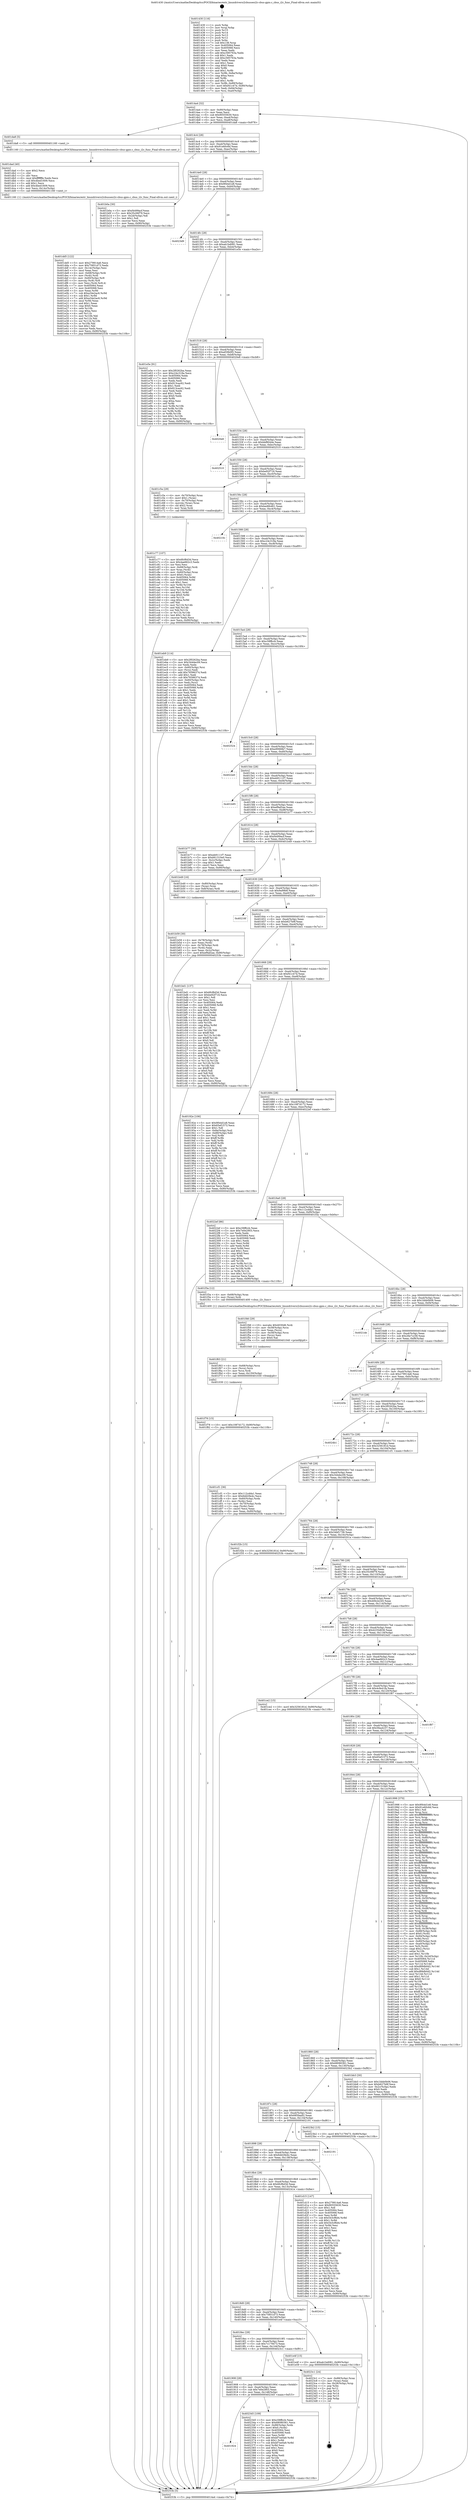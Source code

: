 digraph "0x401430" {
  label = "0x401430 (/mnt/c/Users/mathe/Desktop/tcc/POCII/binaries/extr_linuxdriversi2cbussesi2c-cbus-gpio.c_cbus_i2c_func_Final-ollvm.out::main(0))"
  labelloc = "t"
  node[shape=record]

  Entry [label="",width=0.3,height=0.3,shape=circle,fillcolor=black,style=filled]
  "0x4014a4" [label="{
     0x4014a4 [32]\l
     | [instrs]\l
     &nbsp;&nbsp;0x4014a4 \<+6\>: mov -0x90(%rbp),%eax\l
     &nbsp;&nbsp;0x4014aa \<+2\>: mov %eax,%ecx\l
     &nbsp;&nbsp;0x4014ac \<+6\>: sub $0x90555630,%ecx\l
     &nbsp;&nbsp;0x4014b2 \<+6\>: mov %eax,-0xa4(%rbp)\l
     &nbsp;&nbsp;0x4014b8 \<+6\>: mov %ecx,-0xa8(%rbp)\l
     &nbsp;&nbsp;0x4014be \<+6\>: je 0000000000401da8 \<main+0x978\>\l
  }"]
  "0x401da8" [label="{
     0x401da8 [5]\l
     | [instrs]\l
     &nbsp;&nbsp;0x401da8 \<+5\>: call 0000000000401160 \<next_i\>\l
     | [calls]\l
     &nbsp;&nbsp;0x401160 \{1\} (/mnt/c/Users/mathe/Desktop/tcc/POCII/binaries/extr_linuxdriversi2cbussesi2c-cbus-gpio.c_cbus_i2c_func_Final-ollvm.out::next_i)\l
  }"]
  "0x4014c4" [label="{
     0x4014c4 [28]\l
     | [instrs]\l
     &nbsp;&nbsp;0x4014c4 \<+5\>: jmp 00000000004014c9 \<main+0x99\>\l
     &nbsp;&nbsp;0x4014c9 \<+6\>: mov -0xa4(%rbp),%eax\l
     &nbsp;&nbsp;0x4014cf \<+5\>: sub $0x91e60c6d,%eax\l
     &nbsp;&nbsp;0x4014d4 \<+6\>: mov %eax,-0xac(%rbp)\l
     &nbsp;&nbsp;0x4014da \<+6\>: je 0000000000401b0a \<main+0x6da\>\l
  }"]
  Exit [label="",width=0.3,height=0.3,shape=circle,fillcolor=black,style=filled,peripheries=2]
  "0x401b0a" [label="{
     0x401b0a [30]\l
     | [instrs]\l
     &nbsp;&nbsp;0x401b0a \<+5\>: mov $0xf4499acf,%eax\l
     &nbsp;&nbsp;0x401b0f \<+5\>: mov $0x35c06f79,%ecx\l
     &nbsp;&nbsp;0x401b14 \<+3\>: mov -0x2d(%rbp),%dl\l
     &nbsp;&nbsp;0x401b17 \<+3\>: test $0x1,%dl\l
     &nbsp;&nbsp;0x401b1a \<+3\>: cmovne %ecx,%eax\l
     &nbsp;&nbsp;0x401b1d \<+6\>: mov %eax,-0x90(%rbp)\l
     &nbsp;&nbsp;0x401b23 \<+5\>: jmp 000000000040253b \<main+0x110b\>\l
  }"]
  "0x4014e0" [label="{
     0x4014e0 [28]\l
     | [instrs]\l
     &nbsp;&nbsp;0x4014e0 \<+5\>: jmp 00000000004014e5 \<main+0xb5\>\l
     &nbsp;&nbsp;0x4014e5 \<+6\>: mov -0xa4(%rbp),%eax\l
     &nbsp;&nbsp;0x4014eb \<+5\>: sub $0x9f44d1e8,%eax\l
     &nbsp;&nbsp;0x4014f0 \<+6\>: mov %eax,-0xb0(%rbp)\l
     &nbsp;&nbsp;0x4014f6 \<+6\>: je 00000000004023d9 \<main+0xfa9\>\l
  }"]
  "0x401924" [label="{
     0x401924\l
  }", style=dashed]
  "0x4023d9" [label="{
     0x4023d9\l
  }", style=dashed]
  "0x4014fc" [label="{
     0x4014fc [28]\l
     | [instrs]\l
     &nbsp;&nbsp;0x4014fc \<+5\>: jmp 0000000000401501 \<main+0xd1\>\l
     &nbsp;&nbsp;0x401501 \<+6\>: mov -0xa4(%rbp),%eax\l
     &nbsp;&nbsp;0x401507 \<+5\>: sub $0xab1bd081,%eax\l
     &nbsp;&nbsp;0x40150c \<+6\>: mov %eax,-0xb4(%rbp)\l
     &nbsp;&nbsp;0x401512 \<+6\>: je 0000000000401e5e \<main+0xa2e\>\l
  }"]
  "0x402345" [label="{
     0x402345 [109]\l
     | [instrs]\l
     &nbsp;&nbsp;0x402345 \<+5\>: mov $0xc58ffccb,%eax\l
     &nbsp;&nbsp;0x40234a \<+5\>: mov $0x68080361,%ecx\l
     &nbsp;&nbsp;0x40234f \<+7\>: mov -0x88(%rbp),%rdx\l
     &nbsp;&nbsp;0x402356 \<+6\>: movl $0x0,(%rdx)\l
     &nbsp;&nbsp;0x40235c \<+7\>: mov 0x405064,%esi\l
     &nbsp;&nbsp;0x402363 \<+7\>: mov 0x405068,%edi\l
     &nbsp;&nbsp;0x40236a \<+3\>: mov %esi,%r8d\l
     &nbsp;&nbsp;0x40236d \<+7\>: add $0xbf7ee0a9,%r8d\l
     &nbsp;&nbsp;0x402374 \<+4\>: sub $0x1,%r8d\l
     &nbsp;&nbsp;0x402378 \<+7\>: sub $0xbf7ee0a9,%r8d\l
     &nbsp;&nbsp;0x40237f \<+4\>: imul %r8d,%esi\l
     &nbsp;&nbsp;0x402383 \<+3\>: and $0x1,%esi\l
     &nbsp;&nbsp;0x402386 \<+3\>: cmp $0x0,%esi\l
     &nbsp;&nbsp;0x402389 \<+4\>: sete %r9b\l
     &nbsp;&nbsp;0x40238d \<+3\>: cmp $0xa,%edi\l
     &nbsp;&nbsp;0x402390 \<+4\>: setl %r10b\l
     &nbsp;&nbsp;0x402394 \<+3\>: mov %r9b,%r11b\l
     &nbsp;&nbsp;0x402397 \<+3\>: and %r10b,%r11b\l
     &nbsp;&nbsp;0x40239a \<+3\>: xor %r10b,%r9b\l
     &nbsp;&nbsp;0x40239d \<+3\>: or %r9b,%r11b\l
     &nbsp;&nbsp;0x4023a0 \<+4\>: test $0x1,%r11b\l
     &nbsp;&nbsp;0x4023a4 \<+3\>: cmovne %ecx,%eax\l
     &nbsp;&nbsp;0x4023a7 \<+6\>: mov %eax,-0x90(%rbp)\l
     &nbsp;&nbsp;0x4023ad \<+5\>: jmp 000000000040253b \<main+0x110b\>\l
  }"]
  "0x401e5e" [label="{
     0x401e5e [91]\l
     | [instrs]\l
     &nbsp;&nbsp;0x401e5e \<+5\>: mov $0x2f0262ba,%eax\l
     &nbsp;&nbsp;0x401e63 \<+5\>: mov $0xc24c318a,%ecx\l
     &nbsp;&nbsp;0x401e68 \<+7\>: mov 0x405064,%edx\l
     &nbsp;&nbsp;0x401e6f \<+7\>: mov 0x405068,%esi\l
     &nbsp;&nbsp;0x401e76 \<+2\>: mov %edx,%edi\l
     &nbsp;&nbsp;0x401e78 \<+6\>: add $0x913cac62,%edi\l
     &nbsp;&nbsp;0x401e7e \<+3\>: sub $0x1,%edi\l
     &nbsp;&nbsp;0x401e81 \<+6\>: sub $0x913cac62,%edi\l
     &nbsp;&nbsp;0x401e87 \<+3\>: imul %edi,%edx\l
     &nbsp;&nbsp;0x401e8a \<+3\>: and $0x1,%edx\l
     &nbsp;&nbsp;0x401e8d \<+3\>: cmp $0x0,%edx\l
     &nbsp;&nbsp;0x401e90 \<+4\>: sete %r8b\l
     &nbsp;&nbsp;0x401e94 \<+3\>: cmp $0xa,%esi\l
     &nbsp;&nbsp;0x401e97 \<+4\>: setl %r9b\l
     &nbsp;&nbsp;0x401e9b \<+3\>: mov %r8b,%r10b\l
     &nbsp;&nbsp;0x401e9e \<+3\>: and %r9b,%r10b\l
     &nbsp;&nbsp;0x401ea1 \<+3\>: xor %r9b,%r8b\l
     &nbsp;&nbsp;0x401ea4 \<+3\>: or %r8b,%r10b\l
     &nbsp;&nbsp;0x401ea7 \<+4\>: test $0x1,%r10b\l
     &nbsp;&nbsp;0x401eab \<+3\>: cmovne %ecx,%eax\l
     &nbsp;&nbsp;0x401eae \<+6\>: mov %eax,-0x90(%rbp)\l
     &nbsp;&nbsp;0x401eb4 \<+5\>: jmp 000000000040253b \<main+0x110b\>\l
  }"]
  "0x401518" [label="{
     0x401518 [28]\l
     | [instrs]\l
     &nbsp;&nbsp;0x401518 \<+5\>: jmp 000000000040151d \<main+0xed\>\l
     &nbsp;&nbsp;0x40151d \<+6\>: mov -0xa4(%rbp),%eax\l
     &nbsp;&nbsp;0x401523 \<+5\>: sub $0xaf29b0f2,%eax\l
     &nbsp;&nbsp;0x401528 \<+6\>: mov %eax,-0xb8(%rbp)\l
     &nbsp;&nbsp;0x40152e \<+6\>: je 00000000004020e8 \<main+0xcb8\>\l
  }"]
  "0x401908" [label="{
     0x401908 [28]\l
     | [instrs]\l
     &nbsp;&nbsp;0x401908 \<+5\>: jmp 000000000040190d \<main+0x4dd\>\l
     &nbsp;&nbsp;0x40190d \<+6\>: mov -0xa4(%rbp),%eax\l
     &nbsp;&nbsp;0x401913 \<+5\>: sub $0x7e0e2903,%eax\l
     &nbsp;&nbsp;0x401918 \<+6\>: mov %eax,-0x148(%rbp)\l
     &nbsp;&nbsp;0x40191e \<+6\>: je 0000000000402345 \<main+0xf15\>\l
  }"]
  "0x4020e8" [label="{
     0x4020e8\l
  }", style=dashed]
  "0x401534" [label="{
     0x401534 [28]\l
     | [instrs]\l
     &nbsp;&nbsp;0x401534 \<+5\>: jmp 0000000000401539 \<main+0x109\>\l
     &nbsp;&nbsp;0x401539 \<+6\>: mov -0xa4(%rbp),%eax\l
     &nbsp;&nbsp;0x40153f \<+5\>: sub $0xbbf8044e,%eax\l
     &nbsp;&nbsp;0x401544 \<+6\>: mov %eax,-0xbc(%rbp)\l
     &nbsp;&nbsp;0x40154a \<+6\>: je 0000000000402510 \<main+0x10e0\>\l
  }"]
  "0x4023c1" [label="{
     0x4023c1 [24]\l
     | [instrs]\l
     &nbsp;&nbsp;0x4023c1 \<+7\>: mov -0x88(%rbp),%rax\l
     &nbsp;&nbsp;0x4023c8 \<+2\>: mov (%rax),%eax\l
     &nbsp;&nbsp;0x4023ca \<+4\>: lea -0x28(%rbp),%rsp\l
     &nbsp;&nbsp;0x4023ce \<+1\>: pop %rbx\l
     &nbsp;&nbsp;0x4023cf \<+2\>: pop %r12\l
     &nbsp;&nbsp;0x4023d1 \<+2\>: pop %r13\l
     &nbsp;&nbsp;0x4023d3 \<+2\>: pop %r14\l
     &nbsp;&nbsp;0x4023d5 \<+2\>: pop %r15\l
     &nbsp;&nbsp;0x4023d7 \<+1\>: pop %rbp\l
     &nbsp;&nbsp;0x4023d8 \<+1\>: ret\l
  }"]
  "0x402510" [label="{
     0x402510\l
  }", style=dashed]
  "0x401550" [label="{
     0x401550 [28]\l
     | [instrs]\l
     &nbsp;&nbsp;0x401550 \<+5\>: jmp 0000000000401555 \<main+0x125\>\l
     &nbsp;&nbsp;0x401555 \<+6\>: mov -0xa4(%rbp),%eax\l
     &nbsp;&nbsp;0x40155b \<+5\>: sub $0xbe92f716,%eax\l
     &nbsp;&nbsp;0x401560 \<+6\>: mov %eax,-0xc0(%rbp)\l
     &nbsp;&nbsp;0x401566 \<+6\>: je 0000000000401c5a \<main+0x82a\>\l
  }"]
  "0x401f78" [label="{
     0x401f78 [15]\l
     | [instrs]\l
     &nbsp;&nbsp;0x401f78 \<+10\>: movl $0x1087d172,-0x90(%rbp)\l
     &nbsp;&nbsp;0x401f82 \<+5\>: jmp 000000000040253b \<main+0x110b\>\l
  }"]
  "0x401c5a" [label="{
     0x401c5a [29]\l
     | [instrs]\l
     &nbsp;&nbsp;0x401c5a \<+4\>: mov -0x70(%rbp),%rax\l
     &nbsp;&nbsp;0x401c5e \<+6\>: movl $0x1,(%rax)\l
     &nbsp;&nbsp;0x401c64 \<+4\>: mov -0x70(%rbp),%rax\l
     &nbsp;&nbsp;0x401c68 \<+3\>: movslq (%rax),%rax\l
     &nbsp;&nbsp;0x401c6b \<+4\>: shl $0x2,%rax\l
     &nbsp;&nbsp;0x401c6f \<+3\>: mov %rax,%rdi\l
     &nbsp;&nbsp;0x401c72 \<+5\>: call 0000000000401050 \<malloc@plt\>\l
     | [calls]\l
     &nbsp;&nbsp;0x401050 \{1\} (unknown)\l
  }"]
  "0x40156c" [label="{
     0x40156c [28]\l
     | [instrs]\l
     &nbsp;&nbsp;0x40156c \<+5\>: jmp 0000000000401571 \<main+0x141\>\l
     &nbsp;&nbsp;0x401571 \<+6\>: mov -0xa4(%rbp),%eax\l
     &nbsp;&nbsp;0x401577 \<+5\>: sub $0xbed6b461,%eax\l
     &nbsp;&nbsp;0x40157c \<+6\>: mov %eax,-0xc4(%rbp)\l
     &nbsp;&nbsp;0x401582 \<+6\>: je 000000000040210c \<main+0xcdc\>\l
  }"]
  "0x401f63" [label="{
     0x401f63 [21]\l
     | [instrs]\l
     &nbsp;&nbsp;0x401f63 \<+4\>: mov -0x68(%rbp),%rcx\l
     &nbsp;&nbsp;0x401f67 \<+3\>: mov (%rcx),%rcx\l
     &nbsp;&nbsp;0x401f6a \<+3\>: mov %rcx,%rdi\l
     &nbsp;&nbsp;0x401f6d \<+6\>: mov %eax,-0x150(%rbp)\l
     &nbsp;&nbsp;0x401f73 \<+5\>: call 0000000000401030 \<free@plt\>\l
     | [calls]\l
     &nbsp;&nbsp;0x401030 \{1\} (unknown)\l
  }"]
  "0x40210c" [label="{
     0x40210c\l
  }", style=dashed]
  "0x401588" [label="{
     0x401588 [28]\l
     | [instrs]\l
     &nbsp;&nbsp;0x401588 \<+5\>: jmp 000000000040158d \<main+0x15d\>\l
     &nbsp;&nbsp;0x40158d \<+6\>: mov -0xa4(%rbp),%eax\l
     &nbsp;&nbsp;0x401593 \<+5\>: sub $0xc24c318a,%eax\l
     &nbsp;&nbsp;0x401598 \<+6\>: mov %eax,-0xc8(%rbp)\l
     &nbsp;&nbsp;0x40159e \<+6\>: je 0000000000401eb9 \<main+0xa89\>\l
  }"]
  "0x401f46" [label="{
     0x401f46 [29]\l
     | [instrs]\l
     &nbsp;&nbsp;0x401f46 \<+10\>: movabs $0x4030d6,%rdi\l
     &nbsp;&nbsp;0x401f50 \<+4\>: mov -0x58(%rbp),%rcx\l
     &nbsp;&nbsp;0x401f54 \<+2\>: mov %eax,(%rcx)\l
     &nbsp;&nbsp;0x401f56 \<+4\>: mov -0x58(%rbp),%rcx\l
     &nbsp;&nbsp;0x401f5a \<+2\>: mov (%rcx),%esi\l
     &nbsp;&nbsp;0x401f5c \<+2\>: mov $0x0,%al\l
     &nbsp;&nbsp;0x401f5e \<+5\>: call 0000000000401040 \<printf@plt\>\l
     | [calls]\l
     &nbsp;&nbsp;0x401040 \{1\} (unknown)\l
  }"]
  "0x401eb9" [label="{
     0x401eb9 [114]\l
     | [instrs]\l
     &nbsp;&nbsp;0x401eb9 \<+5\>: mov $0x2f0262ba,%eax\l
     &nbsp;&nbsp;0x401ebe \<+5\>: mov $0x344dec09,%ecx\l
     &nbsp;&nbsp;0x401ec3 \<+2\>: xor %edx,%edx\l
     &nbsp;&nbsp;0x401ec5 \<+4\>: mov -0x60(%rbp),%rsi\l
     &nbsp;&nbsp;0x401ec9 \<+2\>: mov (%rsi),%edi\l
     &nbsp;&nbsp;0x401ecb \<+6\>: add $0x76586374,%edi\l
     &nbsp;&nbsp;0x401ed1 \<+3\>: add $0x1,%edi\l
     &nbsp;&nbsp;0x401ed4 \<+6\>: sub $0x76586374,%edi\l
     &nbsp;&nbsp;0x401eda \<+4\>: mov -0x60(%rbp),%rsi\l
     &nbsp;&nbsp;0x401ede \<+2\>: mov %edi,(%rsi)\l
     &nbsp;&nbsp;0x401ee0 \<+7\>: mov 0x405064,%edi\l
     &nbsp;&nbsp;0x401ee7 \<+8\>: mov 0x405068,%r8d\l
     &nbsp;&nbsp;0x401eef \<+3\>: sub $0x1,%edx\l
     &nbsp;&nbsp;0x401ef2 \<+3\>: mov %edi,%r9d\l
     &nbsp;&nbsp;0x401ef5 \<+3\>: add %edx,%r9d\l
     &nbsp;&nbsp;0x401ef8 \<+4\>: imul %r9d,%edi\l
     &nbsp;&nbsp;0x401efc \<+3\>: and $0x1,%edi\l
     &nbsp;&nbsp;0x401eff \<+3\>: cmp $0x0,%edi\l
     &nbsp;&nbsp;0x401f02 \<+4\>: sete %r10b\l
     &nbsp;&nbsp;0x401f06 \<+4\>: cmp $0xa,%r8d\l
     &nbsp;&nbsp;0x401f0a \<+4\>: setl %r11b\l
     &nbsp;&nbsp;0x401f0e \<+3\>: mov %r10b,%bl\l
     &nbsp;&nbsp;0x401f11 \<+3\>: and %r11b,%bl\l
     &nbsp;&nbsp;0x401f14 \<+3\>: xor %r11b,%r10b\l
     &nbsp;&nbsp;0x401f17 \<+3\>: or %r10b,%bl\l
     &nbsp;&nbsp;0x401f1a \<+3\>: test $0x1,%bl\l
     &nbsp;&nbsp;0x401f1d \<+3\>: cmovne %ecx,%eax\l
     &nbsp;&nbsp;0x401f20 \<+6\>: mov %eax,-0x90(%rbp)\l
     &nbsp;&nbsp;0x401f26 \<+5\>: jmp 000000000040253b \<main+0x110b\>\l
  }"]
  "0x4015a4" [label="{
     0x4015a4 [28]\l
     | [instrs]\l
     &nbsp;&nbsp;0x4015a4 \<+5\>: jmp 00000000004015a9 \<main+0x179\>\l
     &nbsp;&nbsp;0x4015a9 \<+6\>: mov -0xa4(%rbp),%eax\l
     &nbsp;&nbsp;0x4015af \<+5\>: sub $0xc58ffccb,%eax\l
     &nbsp;&nbsp;0x4015b4 \<+6\>: mov %eax,-0xcc(%rbp)\l
     &nbsp;&nbsp;0x4015ba \<+6\>: je 0000000000402524 \<main+0x10f4\>\l
  }"]
  "0x4018ec" [label="{
     0x4018ec [28]\l
     | [instrs]\l
     &nbsp;&nbsp;0x4018ec \<+5\>: jmp 00000000004018f1 \<main+0x4c1\>\l
     &nbsp;&nbsp;0x4018f1 \<+6\>: mov -0xa4(%rbp),%eax\l
     &nbsp;&nbsp;0x4018f7 \<+5\>: sub $0x7c179473,%eax\l
     &nbsp;&nbsp;0x4018fc \<+6\>: mov %eax,-0x144(%rbp)\l
     &nbsp;&nbsp;0x401902 \<+6\>: je 00000000004023c1 \<main+0xf91\>\l
  }"]
  "0x402524" [label="{
     0x402524\l
  }", style=dashed]
  "0x4015c0" [label="{
     0x4015c0 [28]\l
     | [instrs]\l
     &nbsp;&nbsp;0x4015c0 \<+5\>: jmp 00000000004015c5 \<main+0x195\>\l
     &nbsp;&nbsp;0x4015c5 \<+6\>: mov -0xa4(%rbp),%eax\l
     &nbsp;&nbsp;0x4015cb \<+5\>: sub $0xe9066fe7,%eax\l
     &nbsp;&nbsp;0x4015d0 \<+6\>: mov %eax,-0xd0(%rbp)\l
     &nbsp;&nbsp;0x4015d6 \<+6\>: je 00000000004022e0 \<main+0xeb0\>\l
  }"]
  "0x401e4f" [label="{
     0x401e4f [15]\l
     | [instrs]\l
     &nbsp;&nbsp;0x401e4f \<+10\>: movl $0xab1bd081,-0x90(%rbp)\l
     &nbsp;&nbsp;0x401e59 \<+5\>: jmp 000000000040253b \<main+0x110b\>\l
  }"]
  "0x4022e0" [label="{
     0x4022e0\l
  }", style=dashed]
  "0x4015dc" [label="{
     0x4015dc [28]\l
     | [instrs]\l
     &nbsp;&nbsp;0x4015dc \<+5\>: jmp 00000000004015e1 \<main+0x1b1\>\l
     &nbsp;&nbsp;0x4015e1 \<+6\>: mov -0xa4(%rbp),%eax\l
     &nbsp;&nbsp;0x4015e7 \<+5\>: sub $0xeb9111f7,%eax\l
     &nbsp;&nbsp;0x4015ec \<+6\>: mov %eax,-0xd4(%rbp)\l
     &nbsp;&nbsp;0x4015f2 \<+6\>: je 0000000000401b95 \<main+0x765\>\l
  }"]
  "0x4018d0" [label="{
     0x4018d0 [28]\l
     | [instrs]\l
     &nbsp;&nbsp;0x4018d0 \<+5\>: jmp 00000000004018d5 \<main+0x4a5\>\l
     &nbsp;&nbsp;0x4018d5 \<+6\>: mov -0xa4(%rbp),%eax\l
     &nbsp;&nbsp;0x4018db \<+5\>: sub $0x75851d73,%eax\l
     &nbsp;&nbsp;0x4018e0 \<+6\>: mov %eax,-0x140(%rbp)\l
     &nbsp;&nbsp;0x4018e6 \<+6\>: je 0000000000401e4f \<main+0xa1f\>\l
  }"]
  "0x401b95" [label="{
     0x401b95\l
  }", style=dashed]
  "0x4015f8" [label="{
     0x4015f8 [28]\l
     | [instrs]\l
     &nbsp;&nbsp;0x4015f8 \<+5\>: jmp 00000000004015fd \<main+0x1cd\>\l
     &nbsp;&nbsp;0x4015fd \<+6\>: mov -0xa4(%rbp),%eax\l
     &nbsp;&nbsp;0x401603 \<+5\>: sub $0xef9af2ae,%eax\l
     &nbsp;&nbsp;0x401608 \<+6\>: mov %eax,-0xd8(%rbp)\l
     &nbsp;&nbsp;0x40160e \<+6\>: je 0000000000401b77 \<main+0x747\>\l
  }"]
  "0x40241e" [label="{
     0x40241e\l
  }", style=dashed]
  "0x401b77" [label="{
     0x401b77 [30]\l
     | [instrs]\l
     &nbsp;&nbsp;0x401b77 \<+5\>: mov $0xeb9111f7,%eax\l
     &nbsp;&nbsp;0x401b7c \<+5\>: mov $0x661310e0,%ecx\l
     &nbsp;&nbsp;0x401b81 \<+3\>: mov -0x2c(%rbp),%edx\l
     &nbsp;&nbsp;0x401b84 \<+3\>: cmp $0x1,%edx\l
     &nbsp;&nbsp;0x401b87 \<+3\>: cmovl %ecx,%eax\l
     &nbsp;&nbsp;0x401b8a \<+6\>: mov %eax,-0x90(%rbp)\l
     &nbsp;&nbsp;0x401b90 \<+5\>: jmp 000000000040253b \<main+0x110b\>\l
  }"]
  "0x401614" [label="{
     0x401614 [28]\l
     | [instrs]\l
     &nbsp;&nbsp;0x401614 \<+5\>: jmp 0000000000401619 \<main+0x1e9\>\l
     &nbsp;&nbsp;0x401619 \<+6\>: mov -0xa4(%rbp),%eax\l
     &nbsp;&nbsp;0x40161f \<+5\>: sub $0xf4499acf,%eax\l
     &nbsp;&nbsp;0x401624 \<+6\>: mov %eax,-0xdc(%rbp)\l
     &nbsp;&nbsp;0x40162a \<+6\>: je 0000000000401b49 \<main+0x719\>\l
  }"]
  "0x401dd5" [label="{
     0x401dd5 [122]\l
     | [instrs]\l
     &nbsp;&nbsp;0x401dd5 \<+5\>: mov $0x279914a6,%ecx\l
     &nbsp;&nbsp;0x401dda \<+5\>: mov $0x75851d73,%edx\l
     &nbsp;&nbsp;0x401ddf \<+6\>: mov -0x14c(%rbp),%esi\l
     &nbsp;&nbsp;0x401de5 \<+3\>: imul %eax,%esi\l
     &nbsp;&nbsp;0x401de8 \<+4\>: mov -0x68(%rbp),%rdi\l
     &nbsp;&nbsp;0x401dec \<+3\>: mov (%rdi),%rdi\l
     &nbsp;&nbsp;0x401def \<+4\>: mov -0x60(%rbp),%r8\l
     &nbsp;&nbsp;0x401df3 \<+3\>: movslq (%r8),%r8\l
     &nbsp;&nbsp;0x401df6 \<+4\>: mov %esi,(%rdi,%r8,4)\l
     &nbsp;&nbsp;0x401dfa \<+7\>: mov 0x405064,%eax\l
     &nbsp;&nbsp;0x401e01 \<+7\>: mov 0x405068,%esi\l
     &nbsp;&nbsp;0x401e08 \<+3\>: mov %eax,%r9d\l
     &nbsp;&nbsp;0x401e0b \<+7\>: sub $0xa34e2ac6,%r9d\l
     &nbsp;&nbsp;0x401e12 \<+4\>: sub $0x1,%r9d\l
     &nbsp;&nbsp;0x401e16 \<+7\>: add $0xa34e2ac6,%r9d\l
     &nbsp;&nbsp;0x401e1d \<+4\>: imul %r9d,%eax\l
     &nbsp;&nbsp;0x401e21 \<+3\>: and $0x1,%eax\l
     &nbsp;&nbsp;0x401e24 \<+3\>: cmp $0x0,%eax\l
     &nbsp;&nbsp;0x401e27 \<+4\>: sete %r10b\l
     &nbsp;&nbsp;0x401e2b \<+3\>: cmp $0xa,%esi\l
     &nbsp;&nbsp;0x401e2e \<+4\>: setl %r11b\l
     &nbsp;&nbsp;0x401e32 \<+3\>: mov %r10b,%bl\l
     &nbsp;&nbsp;0x401e35 \<+3\>: and %r11b,%bl\l
     &nbsp;&nbsp;0x401e38 \<+3\>: xor %r11b,%r10b\l
     &nbsp;&nbsp;0x401e3b \<+3\>: or %r10b,%bl\l
     &nbsp;&nbsp;0x401e3e \<+3\>: test $0x1,%bl\l
     &nbsp;&nbsp;0x401e41 \<+3\>: cmovne %edx,%ecx\l
     &nbsp;&nbsp;0x401e44 \<+6\>: mov %ecx,-0x90(%rbp)\l
     &nbsp;&nbsp;0x401e4a \<+5\>: jmp 000000000040253b \<main+0x110b\>\l
  }"]
  "0x401b49" [label="{
     0x401b49 [16]\l
     | [instrs]\l
     &nbsp;&nbsp;0x401b49 \<+4\>: mov -0x80(%rbp),%rax\l
     &nbsp;&nbsp;0x401b4d \<+3\>: mov (%rax),%rax\l
     &nbsp;&nbsp;0x401b50 \<+4\>: mov 0x8(%rax),%rdi\l
     &nbsp;&nbsp;0x401b54 \<+5\>: call 0000000000401060 \<atoi@plt\>\l
     | [calls]\l
     &nbsp;&nbsp;0x401060 \{1\} (unknown)\l
  }"]
  "0x401630" [label="{
     0x401630 [28]\l
     | [instrs]\l
     &nbsp;&nbsp;0x401630 \<+5\>: jmp 0000000000401635 \<main+0x205\>\l
     &nbsp;&nbsp;0x401635 \<+6\>: mov -0xa4(%rbp),%eax\l
     &nbsp;&nbsp;0x40163b \<+5\>: sub $0x9a99b8,%eax\l
     &nbsp;&nbsp;0x401640 \<+6\>: mov %eax,-0xe0(%rbp)\l
     &nbsp;&nbsp;0x401646 \<+6\>: je 000000000040216f \<main+0xd3f\>\l
  }"]
  "0x401dad" [label="{
     0x401dad [40]\l
     | [instrs]\l
     &nbsp;&nbsp;0x401dad \<+5\>: mov $0x2,%ecx\l
     &nbsp;&nbsp;0x401db2 \<+1\>: cltd\l
     &nbsp;&nbsp;0x401db3 \<+2\>: idiv %ecx\l
     &nbsp;&nbsp;0x401db5 \<+6\>: imul $0xfffffffe,%edx,%ecx\l
     &nbsp;&nbsp;0x401dbb \<+6\>: sub $0x4bed1609,%ecx\l
     &nbsp;&nbsp;0x401dc1 \<+3\>: add $0x1,%ecx\l
     &nbsp;&nbsp;0x401dc4 \<+6\>: add $0x4bed1609,%ecx\l
     &nbsp;&nbsp;0x401dca \<+6\>: mov %ecx,-0x14c(%rbp)\l
     &nbsp;&nbsp;0x401dd0 \<+5\>: call 0000000000401160 \<next_i\>\l
     | [calls]\l
     &nbsp;&nbsp;0x401160 \{1\} (/mnt/c/Users/mathe/Desktop/tcc/POCII/binaries/extr_linuxdriversi2cbussesi2c-cbus-gpio.c_cbus_i2c_func_Final-ollvm.out::next_i)\l
  }"]
  "0x40216f" [label="{
     0x40216f\l
  }", style=dashed]
  "0x40164c" [label="{
     0x40164c [28]\l
     | [instrs]\l
     &nbsp;&nbsp;0x40164c \<+5\>: jmp 0000000000401651 \<main+0x221\>\l
     &nbsp;&nbsp;0x401651 \<+6\>: mov -0xa4(%rbp),%eax\l
     &nbsp;&nbsp;0x401657 \<+5\>: sub $0xb627b9f,%eax\l
     &nbsp;&nbsp;0x40165c \<+6\>: mov %eax,-0xe4(%rbp)\l
     &nbsp;&nbsp;0x401662 \<+6\>: je 0000000000401bd1 \<main+0x7a1\>\l
  }"]
  "0x4018b4" [label="{
     0x4018b4 [28]\l
     | [instrs]\l
     &nbsp;&nbsp;0x4018b4 \<+5\>: jmp 00000000004018b9 \<main+0x489\>\l
     &nbsp;&nbsp;0x4018b9 \<+6\>: mov -0xa4(%rbp),%eax\l
     &nbsp;&nbsp;0x4018bf \<+5\>: sub $0x6fcf6d3d,%eax\l
     &nbsp;&nbsp;0x4018c4 \<+6\>: mov %eax,-0x13c(%rbp)\l
     &nbsp;&nbsp;0x4018ca \<+6\>: je 000000000040241e \<main+0xfee\>\l
  }"]
  "0x401bd1" [label="{
     0x401bd1 [137]\l
     | [instrs]\l
     &nbsp;&nbsp;0x401bd1 \<+5\>: mov $0x6fcf6d3d,%eax\l
     &nbsp;&nbsp;0x401bd6 \<+5\>: mov $0xbe92f716,%ecx\l
     &nbsp;&nbsp;0x401bdb \<+2\>: mov $0x1,%dl\l
     &nbsp;&nbsp;0x401bdd \<+2\>: xor %esi,%esi\l
     &nbsp;&nbsp;0x401bdf \<+7\>: mov 0x405064,%edi\l
     &nbsp;&nbsp;0x401be6 \<+8\>: mov 0x405068,%r8d\l
     &nbsp;&nbsp;0x401bee \<+3\>: sub $0x1,%esi\l
     &nbsp;&nbsp;0x401bf1 \<+3\>: mov %edi,%r9d\l
     &nbsp;&nbsp;0x401bf4 \<+3\>: add %esi,%r9d\l
     &nbsp;&nbsp;0x401bf7 \<+4\>: imul %r9d,%edi\l
     &nbsp;&nbsp;0x401bfb \<+3\>: and $0x1,%edi\l
     &nbsp;&nbsp;0x401bfe \<+3\>: cmp $0x0,%edi\l
     &nbsp;&nbsp;0x401c01 \<+4\>: sete %r10b\l
     &nbsp;&nbsp;0x401c05 \<+4\>: cmp $0xa,%r8d\l
     &nbsp;&nbsp;0x401c09 \<+4\>: setl %r11b\l
     &nbsp;&nbsp;0x401c0d \<+3\>: mov %r10b,%bl\l
     &nbsp;&nbsp;0x401c10 \<+3\>: xor $0xff,%bl\l
     &nbsp;&nbsp;0x401c13 \<+3\>: mov %r11b,%r14b\l
     &nbsp;&nbsp;0x401c16 \<+4\>: xor $0xff,%r14b\l
     &nbsp;&nbsp;0x401c1a \<+3\>: xor $0x0,%dl\l
     &nbsp;&nbsp;0x401c1d \<+3\>: mov %bl,%r15b\l
     &nbsp;&nbsp;0x401c20 \<+4\>: and $0x0,%r15b\l
     &nbsp;&nbsp;0x401c24 \<+3\>: and %dl,%r10b\l
     &nbsp;&nbsp;0x401c27 \<+3\>: mov %r14b,%r12b\l
     &nbsp;&nbsp;0x401c2a \<+4\>: and $0x0,%r12b\l
     &nbsp;&nbsp;0x401c2e \<+3\>: and %dl,%r11b\l
     &nbsp;&nbsp;0x401c31 \<+3\>: or %r10b,%r15b\l
     &nbsp;&nbsp;0x401c34 \<+3\>: or %r11b,%r12b\l
     &nbsp;&nbsp;0x401c37 \<+3\>: xor %r12b,%r15b\l
     &nbsp;&nbsp;0x401c3a \<+3\>: or %r14b,%bl\l
     &nbsp;&nbsp;0x401c3d \<+3\>: xor $0xff,%bl\l
     &nbsp;&nbsp;0x401c40 \<+3\>: or $0x0,%dl\l
     &nbsp;&nbsp;0x401c43 \<+2\>: and %dl,%bl\l
     &nbsp;&nbsp;0x401c45 \<+3\>: or %bl,%r15b\l
     &nbsp;&nbsp;0x401c48 \<+4\>: test $0x1,%r15b\l
     &nbsp;&nbsp;0x401c4c \<+3\>: cmovne %ecx,%eax\l
     &nbsp;&nbsp;0x401c4f \<+6\>: mov %eax,-0x90(%rbp)\l
     &nbsp;&nbsp;0x401c55 \<+5\>: jmp 000000000040253b \<main+0x110b\>\l
  }"]
  "0x401668" [label="{
     0x401668 [28]\l
     | [instrs]\l
     &nbsp;&nbsp;0x401668 \<+5\>: jmp 000000000040166d \<main+0x23d\>\l
     &nbsp;&nbsp;0x40166d \<+6\>: mov -0xa4(%rbp),%eax\l
     &nbsp;&nbsp;0x401673 \<+5\>: sub $0xf41c47d,%eax\l
     &nbsp;&nbsp;0x401678 \<+6\>: mov %eax,-0xe8(%rbp)\l
     &nbsp;&nbsp;0x40167e \<+6\>: je 000000000040192e \<main+0x4fe\>\l
  }"]
  "0x401d15" [label="{
     0x401d15 [147]\l
     | [instrs]\l
     &nbsp;&nbsp;0x401d15 \<+5\>: mov $0x279914a6,%eax\l
     &nbsp;&nbsp;0x401d1a \<+5\>: mov $0x90555630,%ecx\l
     &nbsp;&nbsp;0x401d1f \<+2\>: mov $0x1,%dl\l
     &nbsp;&nbsp;0x401d21 \<+7\>: mov 0x405064,%esi\l
     &nbsp;&nbsp;0x401d28 \<+7\>: mov 0x405068,%edi\l
     &nbsp;&nbsp;0x401d2f \<+3\>: mov %esi,%r8d\l
     &nbsp;&nbsp;0x401d32 \<+7\>: sub $0x543cf6d4,%r8d\l
     &nbsp;&nbsp;0x401d39 \<+4\>: sub $0x1,%r8d\l
     &nbsp;&nbsp;0x401d3d \<+7\>: add $0x543cf6d4,%r8d\l
     &nbsp;&nbsp;0x401d44 \<+4\>: imul %r8d,%esi\l
     &nbsp;&nbsp;0x401d48 \<+3\>: and $0x1,%esi\l
     &nbsp;&nbsp;0x401d4b \<+3\>: cmp $0x0,%esi\l
     &nbsp;&nbsp;0x401d4e \<+4\>: sete %r9b\l
     &nbsp;&nbsp;0x401d52 \<+3\>: cmp $0xa,%edi\l
     &nbsp;&nbsp;0x401d55 \<+4\>: setl %r10b\l
     &nbsp;&nbsp;0x401d59 \<+3\>: mov %r9b,%r11b\l
     &nbsp;&nbsp;0x401d5c \<+4\>: xor $0xff,%r11b\l
     &nbsp;&nbsp;0x401d60 \<+3\>: mov %r10b,%bl\l
     &nbsp;&nbsp;0x401d63 \<+3\>: xor $0xff,%bl\l
     &nbsp;&nbsp;0x401d66 \<+3\>: xor $0x1,%dl\l
     &nbsp;&nbsp;0x401d69 \<+3\>: mov %r11b,%r14b\l
     &nbsp;&nbsp;0x401d6c \<+4\>: and $0xff,%r14b\l
     &nbsp;&nbsp;0x401d70 \<+3\>: and %dl,%r9b\l
     &nbsp;&nbsp;0x401d73 \<+3\>: mov %bl,%r15b\l
     &nbsp;&nbsp;0x401d76 \<+4\>: and $0xff,%r15b\l
     &nbsp;&nbsp;0x401d7a \<+3\>: and %dl,%r10b\l
     &nbsp;&nbsp;0x401d7d \<+3\>: or %r9b,%r14b\l
     &nbsp;&nbsp;0x401d80 \<+3\>: or %r10b,%r15b\l
     &nbsp;&nbsp;0x401d83 \<+3\>: xor %r15b,%r14b\l
     &nbsp;&nbsp;0x401d86 \<+3\>: or %bl,%r11b\l
     &nbsp;&nbsp;0x401d89 \<+4\>: xor $0xff,%r11b\l
     &nbsp;&nbsp;0x401d8d \<+3\>: or $0x1,%dl\l
     &nbsp;&nbsp;0x401d90 \<+3\>: and %dl,%r11b\l
     &nbsp;&nbsp;0x401d93 \<+3\>: or %r11b,%r14b\l
     &nbsp;&nbsp;0x401d96 \<+4\>: test $0x1,%r14b\l
     &nbsp;&nbsp;0x401d9a \<+3\>: cmovne %ecx,%eax\l
     &nbsp;&nbsp;0x401d9d \<+6\>: mov %eax,-0x90(%rbp)\l
     &nbsp;&nbsp;0x401da3 \<+5\>: jmp 000000000040253b \<main+0x110b\>\l
  }"]
  "0x40192e" [label="{
     0x40192e [106]\l
     | [instrs]\l
     &nbsp;&nbsp;0x40192e \<+5\>: mov $0x9f44d1e8,%eax\l
     &nbsp;&nbsp;0x401933 \<+5\>: mov $0x65ef1573,%ecx\l
     &nbsp;&nbsp;0x401938 \<+2\>: mov $0x1,%dl\l
     &nbsp;&nbsp;0x40193a \<+7\>: mov -0x8a(%rbp),%sil\l
     &nbsp;&nbsp;0x401941 \<+7\>: mov -0x89(%rbp),%dil\l
     &nbsp;&nbsp;0x401948 \<+3\>: mov %sil,%r8b\l
     &nbsp;&nbsp;0x40194b \<+4\>: xor $0xff,%r8b\l
     &nbsp;&nbsp;0x40194f \<+3\>: mov %dil,%r9b\l
     &nbsp;&nbsp;0x401952 \<+4\>: xor $0xff,%r9b\l
     &nbsp;&nbsp;0x401956 \<+3\>: xor $0x1,%dl\l
     &nbsp;&nbsp;0x401959 \<+3\>: mov %r8b,%r10b\l
     &nbsp;&nbsp;0x40195c \<+4\>: and $0xff,%r10b\l
     &nbsp;&nbsp;0x401960 \<+3\>: and %dl,%sil\l
     &nbsp;&nbsp;0x401963 \<+3\>: mov %r9b,%r11b\l
     &nbsp;&nbsp;0x401966 \<+4\>: and $0xff,%r11b\l
     &nbsp;&nbsp;0x40196a \<+3\>: and %dl,%dil\l
     &nbsp;&nbsp;0x40196d \<+3\>: or %sil,%r10b\l
     &nbsp;&nbsp;0x401970 \<+3\>: or %dil,%r11b\l
     &nbsp;&nbsp;0x401973 \<+3\>: xor %r11b,%r10b\l
     &nbsp;&nbsp;0x401976 \<+3\>: or %r9b,%r8b\l
     &nbsp;&nbsp;0x401979 \<+4\>: xor $0xff,%r8b\l
     &nbsp;&nbsp;0x40197d \<+3\>: or $0x1,%dl\l
     &nbsp;&nbsp;0x401980 \<+3\>: and %dl,%r8b\l
     &nbsp;&nbsp;0x401983 \<+3\>: or %r8b,%r10b\l
     &nbsp;&nbsp;0x401986 \<+4\>: test $0x1,%r10b\l
     &nbsp;&nbsp;0x40198a \<+3\>: cmovne %ecx,%eax\l
     &nbsp;&nbsp;0x40198d \<+6\>: mov %eax,-0x90(%rbp)\l
     &nbsp;&nbsp;0x401993 \<+5\>: jmp 000000000040253b \<main+0x110b\>\l
  }"]
  "0x401684" [label="{
     0x401684 [28]\l
     | [instrs]\l
     &nbsp;&nbsp;0x401684 \<+5\>: jmp 0000000000401689 \<main+0x259\>\l
     &nbsp;&nbsp;0x401689 \<+6\>: mov -0xa4(%rbp),%eax\l
     &nbsp;&nbsp;0x40168f \<+5\>: sub $0x1087d172,%eax\l
     &nbsp;&nbsp;0x401694 \<+6\>: mov %eax,-0xec(%rbp)\l
     &nbsp;&nbsp;0x40169a \<+6\>: je 00000000004022ef \<main+0xebf\>\l
  }"]
  "0x40253b" [label="{
     0x40253b [5]\l
     | [instrs]\l
     &nbsp;&nbsp;0x40253b \<+5\>: jmp 00000000004014a4 \<main+0x74\>\l
  }"]
  "0x401430" [label="{
     0x401430 [116]\l
     | [instrs]\l
     &nbsp;&nbsp;0x401430 \<+1\>: push %rbp\l
     &nbsp;&nbsp;0x401431 \<+3\>: mov %rsp,%rbp\l
     &nbsp;&nbsp;0x401434 \<+2\>: push %r15\l
     &nbsp;&nbsp;0x401436 \<+2\>: push %r14\l
     &nbsp;&nbsp;0x401438 \<+2\>: push %r13\l
     &nbsp;&nbsp;0x40143a \<+2\>: push %r12\l
     &nbsp;&nbsp;0x40143c \<+1\>: push %rbx\l
     &nbsp;&nbsp;0x40143d \<+7\>: sub $0x138,%rsp\l
     &nbsp;&nbsp;0x401444 \<+7\>: mov 0x405064,%eax\l
     &nbsp;&nbsp;0x40144b \<+7\>: mov 0x405068,%ecx\l
     &nbsp;&nbsp;0x401452 \<+2\>: mov %eax,%edx\l
     &nbsp;&nbsp;0x401454 \<+6\>: add $0xc585763a,%edx\l
     &nbsp;&nbsp;0x40145a \<+3\>: sub $0x1,%edx\l
     &nbsp;&nbsp;0x40145d \<+6\>: sub $0xc585763a,%edx\l
     &nbsp;&nbsp;0x401463 \<+3\>: imul %edx,%eax\l
     &nbsp;&nbsp;0x401466 \<+3\>: and $0x1,%eax\l
     &nbsp;&nbsp;0x401469 \<+3\>: cmp $0x0,%eax\l
     &nbsp;&nbsp;0x40146c \<+4\>: sete %r8b\l
     &nbsp;&nbsp;0x401470 \<+4\>: and $0x1,%r8b\l
     &nbsp;&nbsp;0x401474 \<+7\>: mov %r8b,-0x8a(%rbp)\l
     &nbsp;&nbsp;0x40147b \<+3\>: cmp $0xa,%ecx\l
     &nbsp;&nbsp;0x40147e \<+4\>: setl %r8b\l
     &nbsp;&nbsp;0x401482 \<+4\>: and $0x1,%r8b\l
     &nbsp;&nbsp;0x401486 \<+7\>: mov %r8b,-0x89(%rbp)\l
     &nbsp;&nbsp;0x40148d \<+10\>: movl $0xf41c47d,-0x90(%rbp)\l
     &nbsp;&nbsp;0x401497 \<+6\>: mov %edi,-0x94(%rbp)\l
     &nbsp;&nbsp;0x40149d \<+7\>: mov %rsi,-0xa0(%rbp)\l
  }"]
  "0x401898" [label="{
     0x401898 [28]\l
     | [instrs]\l
     &nbsp;&nbsp;0x401898 \<+5\>: jmp 000000000040189d \<main+0x46d\>\l
     &nbsp;&nbsp;0x40189d \<+6\>: mov -0xa4(%rbp),%eax\l
     &nbsp;&nbsp;0x4018a3 \<+5\>: sub $0x6dd29e4c,%eax\l
     &nbsp;&nbsp;0x4018a8 \<+6\>: mov %eax,-0x138(%rbp)\l
     &nbsp;&nbsp;0x4018ae \<+6\>: je 0000000000401d15 \<main+0x8e5\>\l
  }"]
  "0x4022ef" [label="{
     0x4022ef [86]\l
     | [instrs]\l
     &nbsp;&nbsp;0x4022ef \<+5\>: mov $0xc58ffccb,%eax\l
     &nbsp;&nbsp;0x4022f4 \<+5\>: mov $0x7e0e2903,%ecx\l
     &nbsp;&nbsp;0x4022f9 \<+2\>: xor %edx,%edx\l
     &nbsp;&nbsp;0x4022fb \<+7\>: mov 0x405064,%esi\l
     &nbsp;&nbsp;0x402302 \<+7\>: mov 0x405068,%edi\l
     &nbsp;&nbsp;0x402309 \<+3\>: sub $0x1,%edx\l
     &nbsp;&nbsp;0x40230c \<+3\>: mov %esi,%r8d\l
     &nbsp;&nbsp;0x40230f \<+3\>: add %edx,%r8d\l
     &nbsp;&nbsp;0x402312 \<+4\>: imul %r8d,%esi\l
     &nbsp;&nbsp;0x402316 \<+3\>: and $0x1,%esi\l
     &nbsp;&nbsp;0x402319 \<+3\>: cmp $0x0,%esi\l
     &nbsp;&nbsp;0x40231c \<+4\>: sete %r9b\l
     &nbsp;&nbsp;0x402320 \<+3\>: cmp $0xa,%edi\l
     &nbsp;&nbsp;0x402323 \<+4\>: setl %r10b\l
     &nbsp;&nbsp;0x402327 \<+3\>: mov %r9b,%r11b\l
     &nbsp;&nbsp;0x40232a \<+3\>: and %r10b,%r11b\l
     &nbsp;&nbsp;0x40232d \<+3\>: xor %r10b,%r9b\l
     &nbsp;&nbsp;0x402330 \<+3\>: or %r9b,%r11b\l
     &nbsp;&nbsp;0x402333 \<+4\>: test $0x1,%r11b\l
     &nbsp;&nbsp;0x402337 \<+3\>: cmovne %ecx,%eax\l
     &nbsp;&nbsp;0x40233a \<+6\>: mov %eax,-0x90(%rbp)\l
     &nbsp;&nbsp;0x402340 \<+5\>: jmp 000000000040253b \<main+0x110b\>\l
  }"]
  "0x4016a0" [label="{
     0x4016a0 [28]\l
     | [instrs]\l
     &nbsp;&nbsp;0x4016a0 \<+5\>: jmp 00000000004016a5 \<main+0x275\>\l
     &nbsp;&nbsp;0x4016a5 \<+6\>: mov -0xa4(%rbp),%eax\l
     &nbsp;&nbsp;0x4016ab \<+5\>: sub $0x112cdda1,%eax\l
     &nbsp;&nbsp;0x4016b0 \<+6\>: mov %eax,-0xf0(%rbp)\l
     &nbsp;&nbsp;0x4016b6 \<+6\>: je 0000000000401f3a \<main+0xb0a\>\l
  }"]
  "0x402191" [label="{
     0x402191\l
  }", style=dashed]
  "0x401f3a" [label="{
     0x401f3a [12]\l
     | [instrs]\l
     &nbsp;&nbsp;0x401f3a \<+4\>: mov -0x68(%rbp),%rax\l
     &nbsp;&nbsp;0x401f3e \<+3\>: mov (%rax),%rdi\l
     &nbsp;&nbsp;0x401f41 \<+5\>: call 0000000000401400 \<cbus_i2c_func\>\l
     | [calls]\l
     &nbsp;&nbsp;0x401400 \{1\} (/mnt/c/Users/mathe/Desktop/tcc/POCII/binaries/extr_linuxdriversi2cbussesi2c-cbus-gpio.c_cbus_i2c_func_Final-ollvm.out::cbus_i2c_func)\l
  }"]
  "0x4016bc" [label="{
     0x4016bc [28]\l
     | [instrs]\l
     &nbsp;&nbsp;0x4016bc \<+5\>: jmp 00000000004016c1 \<main+0x291\>\l
     &nbsp;&nbsp;0x4016c1 \<+6\>: mov -0xa4(%rbp),%eax\l
     &nbsp;&nbsp;0x4016c7 \<+5\>: sub $0x1bbb0b06,%eax\l
     &nbsp;&nbsp;0x4016cc \<+6\>: mov %eax,-0xf4(%rbp)\l
     &nbsp;&nbsp;0x4016d2 \<+6\>: je 00000000004021de \<main+0xdae\>\l
  }"]
  "0x40187c" [label="{
     0x40187c [28]\l
     | [instrs]\l
     &nbsp;&nbsp;0x40187c \<+5\>: jmp 0000000000401881 \<main+0x451\>\l
     &nbsp;&nbsp;0x401881 \<+6\>: mov -0xa4(%rbp),%eax\l
     &nbsp;&nbsp;0x401887 \<+5\>: sub $0x685faa92,%eax\l
     &nbsp;&nbsp;0x40188c \<+6\>: mov %eax,-0x134(%rbp)\l
     &nbsp;&nbsp;0x401892 \<+6\>: je 0000000000402191 \<main+0xd61\>\l
  }"]
  "0x4021de" [label="{
     0x4021de\l
  }", style=dashed]
  "0x4016d8" [label="{
     0x4016d8 [28]\l
     | [instrs]\l
     &nbsp;&nbsp;0x4016d8 \<+5\>: jmp 00000000004016dd \<main+0x2ad\>\l
     &nbsp;&nbsp;0x4016dd \<+6\>: mov -0xa4(%rbp),%eax\l
     &nbsp;&nbsp;0x4016e3 \<+5\>: sub $0x26e7cc58,%eax\l
     &nbsp;&nbsp;0x4016e8 \<+6\>: mov %eax,-0xf8(%rbp)\l
     &nbsp;&nbsp;0x4016ee \<+6\>: je 00000000004021ed \<main+0xdbd\>\l
  }"]
  "0x4023b2" [label="{
     0x4023b2 [15]\l
     | [instrs]\l
     &nbsp;&nbsp;0x4023b2 \<+10\>: movl $0x7c179473,-0x90(%rbp)\l
     &nbsp;&nbsp;0x4023bc \<+5\>: jmp 000000000040253b \<main+0x110b\>\l
  }"]
  "0x4021ed" [label="{
     0x4021ed\l
  }", style=dashed]
  "0x4016f4" [label="{
     0x4016f4 [28]\l
     | [instrs]\l
     &nbsp;&nbsp;0x4016f4 \<+5\>: jmp 00000000004016f9 \<main+0x2c9\>\l
     &nbsp;&nbsp;0x4016f9 \<+6\>: mov -0xa4(%rbp),%eax\l
     &nbsp;&nbsp;0x4016ff \<+5\>: sub $0x279914a6,%eax\l
     &nbsp;&nbsp;0x401704 \<+6\>: mov %eax,-0xfc(%rbp)\l
     &nbsp;&nbsp;0x40170a \<+6\>: je 000000000040245b \<main+0x102b\>\l
  }"]
  "0x401c77" [label="{
     0x401c77 [107]\l
     | [instrs]\l
     &nbsp;&nbsp;0x401c77 \<+5\>: mov $0x6fcf6d3d,%ecx\l
     &nbsp;&nbsp;0x401c7c \<+5\>: mov $0x4ae662c3,%edx\l
     &nbsp;&nbsp;0x401c81 \<+2\>: xor %esi,%esi\l
     &nbsp;&nbsp;0x401c83 \<+4\>: mov -0x68(%rbp),%rdi\l
     &nbsp;&nbsp;0x401c87 \<+3\>: mov %rax,(%rdi)\l
     &nbsp;&nbsp;0x401c8a \<+4\>: mov -0x60(%rbp),%rax\l
     &nbsp;&nbsp;0x401c8e \<+6\>: movl $0x0,(%rax)\l
     &nbsp;&nbsp;0x401c94 \<+8\>: mov 0x405064,%r8d\l
     &nbsp;&nbsp;0x401c9c \<+8\>: mov 0x405068,%r9d\l
     &nbsp;&nbsp;0x401ca4 \<+3\>: sub $0x1,%esi\l
     &nbsp;&nbsp;0x401ca7 \<+3\>: mov %r8d,%r10d\l
     &nbsp;&nbsp;0x401caa \<+3\>: add %esi,%r10d\l
     &nbsp;&nbsp;0x401cad \<+4\>: imul %r10d,%r8d\l
     &nbsp;&nbsp;0x401cb1 \<+4\>: and $0x1,%r8d\l
     &nbsp;&nbsp;0x401cb5 \<+4\>: cmp $0x0,%r8d\l
     &nbsp;&nbsp;0x401cb9 \<+4\>: sete %r11b\l
     &nbsp;&nbsp;0x401cbd \<+4\>: cmp $0xa,%r9d\l
     &nbsp;&nbsp;0x401cc1 \<+3\>: setl %bl\l
     &nbsp;&nbsp;0x401cc4 \<+3\>: mov %r11b,%r14b\l
     &nbsp;&nbsp;0x401cc7 \<+3\>: and %bl,%r14b\l
     &nbsp;&nbsp;0x401cca \<+3\>: xor %bl,%r11b\l
     &nbsp;&nbsp;0x401ccd \<+3\>: or %r11b,%r14b\l
     &nbsp;&nbsp;0x401cd0 \<+4\>: test $0x1,%r14b\l
     &nbsp;&nbsp;0x401cd4 \<+3\>: cmovne %edx,%ecx\l
     &nbsp;&nbsp;0x401cd7 \<+6\>: mov %ecx,-0x90(%rbp)\l
     &nbsp;&nbsp;0x401cdd \<+5\>: jmp 000000000040253b \<main+0x110b\>\l
  }"]
  "0x40245b" [label="{
     0x40245b\l
  }", style=dashed]
  "0x401710" [label="{
     0x401710 [28]\l
     | [instrs]\l
     &nbsp;&nbsp;0x401710 \<+5\>: jmp 0000000000401715 \<main+0x2e5\>\l
     &nbsp;&nbsp;0x401715 \<+6\>: mov -0xa4(%rbp),%eax\l
     &nbsp;&nbsp;0x40171b \<+5\>: sub $0x2f0262ba,%eax\l
     &nbsp;&nbsp;0x401720 \<+6\>: mov %eax,-0x100(%rbp)\l
     &nbsp;&nbsp;0x401726 \<+6\>: je 00000000004024b1 \<main+0x1081\>\l
  }"]
  "0x401860" [label="{
     0x401860 [28]\l
     | [instrs]\l
     &nbsp;&nbsp;0x401860 \<+5\>: jmp 0000000000401865 \<main+0x435\>\l
     &nbsp;&nbsp;0x401865 \<+6\>: mov -0xa4(%rbp),%eax\l
     &nbsp;&nbsp;0x40186b \<+5\>: sub $0x68080361,%eax\l
     &nbsp;&nbsp;0x401870 \<+6\>: mov %eax,-0x130(%rbp)\l
     &nbsp;&nbsp;0x401876 \<+6\>: je 00000000004023b2 \<main+0xf82\>\l
  }"]
  "0x4024b1" [label="{
     0x4024b1\l
  }", style=dashed]
  "0x40172c" [label="{
     0x40172c [28]\l
     | [instrs]\l
     &nbsp;&nbsp;0x40172c \<+5\>: jmp 0000000000401731 \<main+0x301\>\l
     &nbsp;&nbsp;0x401731 \<+6\>: mov -0xa4(%rbp),%eax\l
     &nbsp;&nbsp;0x401737 \<+5\>: sub $0x3256181d,%eax\l
     &nbsp;&nbsp;0x40173c \<+6\>: mov %eax,-0x104(%rbp)\l
     &nbsp;&nbsp;0x401742 \<+6\>: je 0000000000401cf1 \<main+0x8c1\>\l
  }"]
  "0x401bb3" [label="{
     0x401bb3 [30]\l
     | [instrs]\l
     &nbsp;&nbsp;0x401bb3 \<+5\>: mov $0x1bbb0b06,%eax\l
     &nbsp;&nbsp;0x401bb8 \<+5\>: mov $0xb627b9f,%ecx\l
     &nbsp;&nbsp;0x401bbd \<+3\>: mov -0x2c(%rbp),%edx\l
     &nbsp;&nbsp;0x401bc0 \<+3\>: cmp $0x0,%edx\l
     &nbsp;&nbsp;0x401bc3 \<+3\>: cmove %ecx,%eax\l
     &nbsp;&nbsp;0x401bc6 \<+6\>: mov %eax,-0x90(%rbp)\l
     &nbsp;&nbsp;0x401bcc \<+5\>: jmp 000000000040253b \<main+0x110b\>\l
  }"]
  "0x401cf1" [label="{
     0x401cf1 [36]\l
     | [instrs]\l
     &nbsp;&nbsp;0x401cf1 \<+5\>: mov $0x112cdda1,%eax\l
     &nbsp;&nbsp;0x401cf6 \<+5\>: mov $0x6dd29e4c,%ecx\l
     &nbsp;&nbsp;0x401cfb \<+4\>: mov -0x60(%rbp),%rdx\l
     &nbsp;&nbsp;0x401cff \<+2\>: mov (%rdx),%esi\l
     &nbsp;&nbsp;0x401d01 \<+4\>: mov -0x70(%rbp),%rdx\l
     &nbsp;&nbsp;0x401d05 \<+2\>: cmp (%rdx),%esi\l
     &nbsp;&nbsp;0x401d07 \<+3\>: cmovl %ecx,%eax\l
     &nbsp;&nbsp;0x401d0a \<+6\>: mov %eax,-0x90(%rbp)\l
     &nbsp;&nbsp;0x401d10 \<+5\>: jmp 000000000040253b \<main+0x110b\>\l
  }"]
  "0x401748" [label="{
     0x401748 [28]\l
     | [instrs]\l
     &nbsp;&nbsp;0x401748 \<+5\>: jmp 000000000040174d \<main+0x31d\>\l
     &nbsp;&nbsp;0x40174d \<+6\>: mov -0xa4(%rbp),%eax\l
     &nbsp;&nbsp;0x401753 \<+5\>: sub $0x344dec09,%eax\l
     &nbsp;&nbsp;0x401758 \<+6\>: mov %eax,-0x108(%rbp)\l
     &nbsp;&nbsp;0x40175e \<+6\>: je 0000000000401f2b \<main+0xafb\>\l
  }"]
  "0x401b59" [label="{
     0x401b59 [30]\l
     | [instrs]\l
     &nbsp;&nbsp;0x401b59 \<+4\>: mov -0x78(%rbp),%rdi\l
     &nbsp;&nbsp;0x401b5d \<+2\>: mov %eax,(%rdi)\l
     &nbsp;&nbsp;0x401b5f \<+4\>: mov -0x78(%rbp),%rdi\l
     &nbsp;&nbsp;0x401b63 \<+2\>: mov (%rdi),%eax\l
     &nbsp;&nbsp;0x401b65 \<+3\>: mov %eax,-0x2c(%rbp)\l
     &nbsp;&nbsp;0x401b68 \<+10\>: movl $0xef9af2ae,-0x90(%rbp)\l
     &nbsp;&nbsp;0x401b72 \<+5\>: jmp 000000000040253b \<main+0x110b\>\l
  }"]
  "0x401f2b" [label="{
     0x401f2b [15]\l
     | [instrs]\l
     &nbsp;&nbsp;0x401f2b \<+10\>: movl $0x3256181d,-0x90(%rbp)\l
     &nbsp;&nbsp;0x401f35 \<+5\>: jmp 000000000040253b \<main+0x110b\>\l
  }"]
  "0x401764" [label="{
     0x401764 [28]\l
     | [instrs]\l
     &nbsp;&nbsp;0x401764 \<+5\>: jmp 0000000000401769 \<main+0x339\>\l
     &nbsp;&nbsp;0x401769 \<+6\>: mov -0xa4(%rbp),%eax\l
     &nbsp;&nbsp;0x40176f \<+5\>: sub $0x34bf1736,%eax\l
     &nbsp;&nbsp;0x401774 \<+6\>: mov %eax,-0x10c(%rbp)\l
     &nbsp;&nbsp;0x40177a \<+6\>: je 000000000040201a \<main+0xbea\>\l
  }"]
  "0x401844" [label="{
     0x401844 [28]\l
     | [instrs]\l
     &nbsp;&nbsp;0x401844 \<+5\>: jmp 0000000000401849 \<main+0x419\>\l
     &nbsp;&nbsp;0x401849 \<+6\>: mov -0xa4(%rbp),%eax\l
     &nbsp;&nbsp;0x40184f \<+5\>: sub $0x661310e0,%eax\l
     &nbsp;&nbsp;0x401854 \<+6\>: mov %eax,-0x12c(%rbp)\l
     &nbsp;&nbsp;0x40185a \<+6\>: je 0000000000401bb3 \<main+0x783\>\l
  }"]
  "0x40201a" [label="{
     0x40201a\l
  }", style=dashed]
  "0x401780" [label="{
     0x401780 [28]\l
     | [instrs]\l
     &nbsp;&nbsp;0x401780 \<+5\>: jmp 0000000000401785 \<main+0x355\>\l
     &nbsp;&nbsp;0x401785 \<+6\>: mov -0xa4(%rbp),%eax\l
     &nbsp;&nbsp;0x40178b \<+5\>: sub $0x35c06f79,%eax\l
     &nbsp;&nbsp;0x401790 \<+6\>: mov %eax,-0x110(%rbp)\l
     &nbsp;&nbsp;0x401796 \<+6\>: je 0000000000401b28 \<main+0x6f8\>\l
  }"]
  "0x401998" [label="{
     0x401998 [370]\l
     | [instrs]\l
     &nbsp;&nbsp;0x401998 \<+5\>: mov $0x9f44d1e8,%eax\l
     &nbsp;&nbsp;0x40199d \<+5\>: mov $0x91e60c6d,%ecx\l
     &nbsp;&nbsp;0x4019a2 \<+2\>: mov $0x1,%dl\l
     &nbsp;&nbsp;0x4019a4 \<+3\>: mov %rsp,%rsi\l
     &nbsp;&nbsp;0x4019a7 \<+4\>: add $0xfffffffffffffff0,%rsi\l
     &nbsp;&nbsp;0x4019ab \<+3\>: mov %rsi,%rsp\l
     &nbsp;&nbsp;0x4019ae \<+7\>: mov %rsi,-0x88(%rbp)\l
     &nbsp;&nbsp;0x4019b5 \<+3\>: mov %rsp,%rsi\l
     &nbsp;&nbsp;0x4019b8 \<+4\>: add $0xfffffffffffffff0,%rsi\l
     &nbsp;&nbsp;0x4019bc \<+3\>: mov %rsi,%rsp\l
     &nbsp;&nbsp;0x4019bf \<+3\>: mov %rsp,%rdi\l
     &nbsp;&nbsp;0x4019c2 \<+4\>: add $0xfffffffffffffff0,%rdi\l
     &nbsp;&nbsp;0x4019c6 \<+3\>: mov %rdi,%rsp\l
     &nbsp;&nbsp;0x4019c9 \<+4\>: mov %rdi,-0x80(%rbp)\l
     &nbsp;&nbsp;0x4019cd \<+3\>: mov %rsp,%rdi\l
     &nbsp;&nbsp;0x4019d0 \<+4\>: add $0xfffffffffffffff0,%rdi\l
     &nbsp;&nbsp;0x4019d4 \<+3\>: mov %rdi,%rsp\l
     &nbsp;&nbsp;0x4019d7 \<+4\>: mov %rdi,-0x78(%rbp)\l
     &nbsp;&nbsp;0x4019db \<+3\>: mov %rsp,%rdi\l
     &nbsp;&nbsp;0x4019de \<+4\>: add $0xfffffffffffffff0,%rdi\l
     &nbsp;&nbsp;0x4019e2 \<+3\>: mov %rdi,%rsp\l
     &nbsp;&nbsp;0x4019e5 \<+4\>: mov %rdi,-0x70(%rbp)\l
     &nbsp;&nbsp;0x4019e9 \<+3\>: mov %rsp,%rdi\l
     &nbsp;&nbsp;0x4019ec \<+4\>: add $0xfffffffffffffff0,%rdi\l
     &nbsp;&nbsp;0x4019f0 \<+3\>: mov %rdi,%rsp\l
     &nbsp;&nbsp;0x4019f3 \<+4\>: mov %rdi,-0x68(%rbp)\l
     &nbsp;&nbsp;0x4019f7 \<+3\>: mov %rsp,%rdi\l
     &nbsp;&nbsp;0x4019fa \<+4\>: add $0xfffffffffffffff0,%rdi\l
     &nbsp;&nbsp;0x4019fe \<+3\>: mov %rdi,%rsp\l
     &nbsp;&nbsp;0x401a01 \<+4\>: mov %rdi,-0x60(%rbp)\l
     &nbsp;&nbsp;0x401a05 \<+3\>: mov %rsp,%rdi\l
     &nbsp;&nbsp;0x401a08 \<+4\>: add $0xfffffffffffffff0,%rdi\l
     &nbsp;&nbsp;0x401a0c \<+3\>: mov %rdi,%rsp\l
     &nbsp;&nbsp;0x401a0f \<+4\>: mov %rdi,-0x58(%rbp)\l
     &nbsp;&nbsp;0x401a13 \<+3\>: mov %rsp,%rdi\l
     &nbsp;&nbsp;0x401a16 \<+4\>: add $0xfffffffffffffff0,%rdi\l
     &nbsp;&nbsp;0x401a1a \<+3\>: mov %rdi,%rsp\l
     &nbsp;&nbsp;0x401a1d \<+4\>: mov %rdi,-0x50(%rbp)\l
     &nbsp;&nbsp;0x401a21 \<+3\>: mov %rsp,%rdi\l
     &nbsp;&nbsp;0x401a24 \<+4\>: add $0xfffffffffffffff0,%rdi\l
     &nbsp;&nbsp;0x401a28 \<+3\>: mov %rdi,%rsp\l
     &nbsp;&nbsp;0x401a2b \<+4\>: mov %rdi,-0x48(%rbp)\l
     &nbsp;&nbsp;0x401a2f \<+3\>: mov %rsp,%rdi\l
     &nbsp;&nbsp;0x401a32 \<+4\>: add $0xfffffffffffffff0,%rdi\l
     &nbsp;&nbsp;0x401a36 \<+3\>: mov %rdi,%rsp\l
     &nbsp;&nbsp;0x401a39 \<+4\>: mov %rdi,-0x40(%rbp)\l
     &nbsp;&nbsp;0x401a3d \<+3\>: mov %rsp,%rdi\l
     &nbsp;&nbsp;0x401a40 \<+4\>: add $0xfffffffffffffff0,%rdi\l
     &nbsp;&nbsp;0x401a44 \<+3\>: mov %rdi,%rsp\l
     &nbsp;&nbsp;0x401a47 \<+4\>: mov %rdi,-0x38(%rbp)\l
     &nbsp;&nbsp;0x401a4b \<+7\>: mov -0x88(%rbp),%rdi\l
     &nbsp;&nbsp;0x401a52 \<+6\>: movl $0x0,(%rdi)\l
     &nbsp;&nbsp;0x401a58 \<+7\>: mov -0x94(%rbp),%r8d\l
     &nbsp;&nbsp;0x401a5f \<+3\>: mov %r8d,(%rsi)\l
     &nbsp;&nbsp;0x401a62 \<+4\>: mov -0x80(%rbp),%rdi\l
     &nbsp;&nbsp;0x401a66 \<+7\>: mov -0xa0(%rbp),%r9\l
     &nbsp;&nbsp;0x401a6d \<+3\>: mov %r9,(%rdi)\l
     &nbsp;&nbsp;0x401a70 \<+3\>: cmpl $0x2,(%rsi)\l
     &nbsp;&nbsp;0x401a73 \<+4\>: setne %r10b\l
     &nbsp;&nbsp;0x401a77 \<+4\>: and $0x1,%r10b\l
     &nbsp;&nbsp;0x401a7b \<+4\>: mov %r10b,-0x2d(%rbp)\l
     &nbsp;&nbsp;0x401a7f \<+8\>: mov 0x405064,%r11d\l
     &nbsp;&nbsp;0x401a87 \<+7\>: mov 0x405068,%ebx\l
     &nbsp;&nbsp;0x401a8e \<+3\>: mov %r11d,%r14d\l
     &nbsp;&nbsp;0x401a91 \<+7\>: sub $0xd89db0d2,%r14d\l
     &nbsp;&nbsp;0x401a98 \<+4\>: sub $0x1,%r14d\l
     &nbsp;&nbsp;0x401a9c \<+7\>: add $0xd89db0d2,%r14d\l
     &nbsp;&nbsp;0x401aa3 \<+4\>: imul %r14d,%r11d\l
     &nbsp;&nbsp;0x401aa7 \<+4\>: and $0x1,%r11d\l
     &nbsp;&nbsp;0x401aab \<+4\>: cmp $0x0,%r11d\l
     &nbsp;&nbsp;0x401aaf \<+4\>: sete %r10b\l
     &nbsp;&nbsp;0x401ab3 \<+3\>: cmp $0xa,%ebx\l
     &nbsp;&nbsp;0x401ab6 \<+4\>: setl %r15b\l
     &nbsp;&nbsp;0x401aba \<+3\>: mov %r10b,%r12b\l
     &nbsp;&nbsp;0x401abd \<+4\>: xor $0xff,%r12b\l
     &nbsp;&nbsp;0x401ac1 \<+3\>: mov %r15b,%r13b\l
     &nbsp;&nbsp;0x401ac4 \<+4\>: xor $0xff,%r13b\l
     &nbsp;&nbsp;0x401ac8 \<+3\>: xor $0x0,%dl\l
     &nbsp;&nbsp;0x401acb \<+3\>: mov %r12b,%sil\l
     &nbsp;&nbsp;0x401ace \<+4\>: and $0x0,%sil\l
     &nbsp;&nbsp;0x401ad2 \<+3\>: and %dl,%r10b\l
     &nbsp;&nbsp;0x401ad5 \<+3\>: mov %r13b,%dil\l
     &nbsp;&nbsp;0x401ad8 \<+4\>: and $0x0,%dil\l
     &nbsp;&nbsp;0x401adc \<+3\>: and %dl,%r15b\l
     &nbsp;&nbsp;0x401adf \<+3\>: or %r10b,%sil\l
     &nbsp;&nbsp;0x401ae2 \<+3\>: or %r15b,%dil\l
     &nbsp;&nbsp;0x401ae5 \<+3\>: xor %dil,%sil\l
     &nbsp;&nbsp;0x401ae8 \<+3\>: or %r13b,%r12b\l
     &nbsp;&nbsp;0x401aeb \<+4\>: xor $0xff,%r12b\l
     &nbsp;&nbsp;0x401aef \<+3\>: or $0x0,%dl\l
     &nbsp;&nbsp;0x401af2 \<+3\>: and %dl,%r12b\l
     &nbsp;&nbsp;0x401af5 \<+3\>: or %r12b,%sil\l
     &nbsp;&nbsp;0x401af8 \<+4\>: test $0x1,%sil\l
     &nbsp;&nbsp;0x401afc \<+3\>: cmovne %ecx,%eax\l
     &nbsp;&nbsp;0x401aff \<+6\>: mov %eax,-0x90(%rbp)\l
     &nbsp;&nbsp;0x401b05 \<+5\>: jmp 000000000040253b \<main+0x110b\>\l
  }"]
  "0x401b28" [label="{
     0x401b28\l
  }", style=dashed]
  "0x40179c" [label="{
     0x40179c [28]\l
     | [instrs]\l
     &nbsp;&nbsp;0x40179c \<+5\>: jmp 00000000004017a1 \<main+0x371\>\l
     &nbsp;&nbsp;0x4017a1 \<+6\>: mov -0xa4(%rbp),%eax\l
     &nbsp;&nbsp;0x4017a7 \<+5\>: sub $0x40b2e245,%eax\l
     &nbsp;&nbsp;0x4017ac \<+6\>: mov %eax,-0x114(%rbp)\l
     &nbsp;&nbsp;0x4017b2 \<+6\>: je 0000000000402280 \<main+0xe50\>\l
  }"]
  "0x401828" [label="{
     0x401828 [28]\l
     | [instrs]\l
     &nbsp;&nbsp;0x401828 \<+5\>: jmp 000000000040182d \<main+0x3fd\>\l
     &nbsp;&nbsp;0x40182d \<+6\>: mov -0xa4(%rbp),%eax\l
     &nbsp;&nbsp;0x401833 \<+5\>: sub $0x65ef1573,%eax\l
     &nbsp;&nbsp;0x401838 \<+6\>: mov %eax,-0x128(%rbp)\l
     &nbsp;&nbsp;0x40183e \<+6\>: je 0000000000401998 \<main+0x568\>\l
  }"]
  "0x402280" [label="{
     0x402280\l
  }", style=dashed]
  "0x4017b8" [label="{
     0x4017b8 [28]\l
     | [instrs]\l
     &nbsp;&nbsp;0x4017b8 \<+5\>: jmp 00000000004017bd \<main+0x38d\>\l
     &nbsp;&nbsp;0x4017bd \<+6\>: mov -0xa4(%rbp),%eax\l
     &nbsp;&nbsp;0x4017c3 \<+5\>: sub $0x4235d636,%eax\l
     &nbsp;&nbsp;0x4017c8 \<+6\>: mov %eax,-0x118(%rbp)\l
     &nbsp;&nbsp;0x4017ce \<+6\>: je 00000000004024d3 \<main+0x10a3\>\l
  }"]
  "0x4020d9" [label="{
     0x4020d9\l
  }", style=dashed]
  "0x4024d3" [label="{
     0x4024d3\l
  }", style=dashed]
  "0x4017d4" [label="{
     0x4017d4 [28]\l
     | [instrs]\l
     &nbsp;&nbsp;0x4017d4 \<+5\>: jmp 00000000004017d9 \<main+0x3a9\>\l
     &nbsp;&nbsp;0x4017d9 \<+6\>: mov -0xa4(%rbp),%eax\l
     &nbsp;&nbsp;0x4017df \<+5\>: sub $0x4ae662c3,%eax\l
     &nbsp;&nbsp;0x4017e4 \<+6\>: mov %eax,-0x11c(%rbp)\l
     &nbsp;&nbsp;0x4017ea \<+6\>: je 0000000000401ce2 \<main+0x8b2\>\l
  }"]
  "0x40180c" [label="{
     0x40180c [28]\l
     | [instrs]\l
     &nbsp;&nbsp;0x40180c \<+5\>: jmp 0000000000401811 \<main+0x3e1\>\l
     &nbsp;&nbsp;0x401811 \<+6\>: mov -0xa4(%rbp),%eax\l
     &nbsp;&nbsp;0x401817 \<+5\>: sub $0x5fea4237,%eax\l
     &nbsp;&nbsp;0x40181c \<+6\>: mov %eax,-0x124(%rbp)\l
     &nbsp;&nbsp;0x401822 \<+6\>: je 00000000004020d9 \<main+0xca9\>\l
  }"]
  "0x401ce2" [label="{
     0x401ce2 [15]\l
     | [instrs]\l
     &nbsp;&nbsp;0x401ce2 \<+10\>: movl $0x3256181d,-0x90(%rbp)\l
     &nbsp;&nbsp;0x401cec \<+5\>: jmp 000000000040253b \<main+0x110b\>\l
  }"]
  "0x4017f0" [label="{
     0x4017f0 [28]\l
     | [instrs]\l
     &nbsp;&nbsp;0x4017f0 \<+5\>: jmp 00000000004017f5 \<main+0x3c5\>\l
     &nbsp;&nbsp;0x4017f5 \<+6\>: mov -0xa4(%rbp),%eax\l
     &nbsp;&nbsp;0x4017fb \<+5\>: sub $0x4cfe41fa,%eax\l
     &nbsp;&nbsp;0x401800 \<+6\>: mov %eax,-0x120(%rbp)\l
     &nbsp;&nbsp;0x401806 \<+6\>: je 0000000000401f87 \<main+0xb57\>\l
  }"]
  "0x401f87" [label="{
     0x401f87\l
  }", style=dashed]
  Entry -> "0x401430" [label=" 1"]
  "0x4014a4" -> "0x401da8" [label=" 1"]
  "0x4014a4" -> "0x4014c4" [label=" 21"]
  "0x4023c1" -> Exit [label=" 1"]
  "0x4014c4" -> "0x401b0a" [label=" 1"]
  "0x4014c4" -> "0x4014e0" [label=" 20"]
  "0x4023b2" -> "0x40253b" [label=" 1"]
  "0x4014e0" -> "0x4023d9" [label=" 0"]
  "0x4014e0" -> "0x4014fc" [label=" 20"]
  "0x402345" -> "0x40253b" [label=" 1"]
  "0x4014fc" -> "0x401e5e" [label=" 1"]
  "0x4014fc" -> "0x401518" [label=" 19"]
  "0x401908" -> "0x401924" [label=" 0"]
  "0x401518" -> "0x4020e8" [label=" 0"]
  "0x401518" -> "0x401534" [label=" 19"]
  "0x401908" -> "0x402345" [label=" 1"]
  "0x401534" -> "0x402510" [label=" 0"]
  "0x401534" -> "0x401550" [label=" 19"]
  "0x4018ec" -> "0x401908" [label=" 1"]
  "0x401550" -> "0x401c5a" [label=" 1"]
  "0x401550" -> "0x40156c" [label=" 18"]
  "0x4018ec" -> "0x4023c1" [label=" 1"]
  "0x40156c" -> "0x40210c" [label=" 0"]
  "0x40156c" -> "0x401588" [label=" 18"]
  "0x4022ef" -> "0x40253b" [label=" 1"]
  "0x401588" -> "0x401eb9" [label=" 1"]
  "0x401588" -> "0x4015a4" [label=" 17"]
  "0x401f78" -> "0x40253b" [label=" 1"]
  "0x4015a4" -> "0x402524" [label=" 0"]
  "0x4015a4" -> "0x4015c0" [label=" 17"]
  "0x401f63" -> "0x401f78" [label=" 1"]
  "0x4015c0" -> "0x4022e0" [label=" 0"]
  "0x4015c0" -> "0x4015dc" [label=" 17"]
  "0x401f46" -> "0x401f63" [label=" 1"]
  "0x4015dc" -> "0x401b95" [label=" 0"]
  "0x4015dc" -> "0x4015f8" [label=" 17"]
  "0x401f2b" -> "0x40253b" [label=" 1"]
  "0x4015f8" -> "0x401b77" [label=" 1"]
  "0x4015f8" -> "0x401614" [label=" 16"]
  "0x401eb9" -> "0x40253b" [label=" 1"]
  "0x401614" -> "0x401b49" [label=" 1"]
  "0x401614" -> "0x401630" [label=" 15"]
  "0x401e4f" -> "0x40253b" [label=" 1"]
  "0x401630" -> "0x40216f" [label=" 0"]
  "0x401630" -> "0x40164c" [label=" 15"]
  "0x4018d0" -> "0x4018ec" [label=" 2"]
  "0x40164c" -> "0x401bd1" [label=" 1"]
  "0x40164c" -> "0x401668" [label=" 14"]
  "0x4018d0" -> "0x401e4f" [label=" 1"]
  "0x401668" -> "0x40192e" [label=" 1"]
  "0x401668" -> "0x401684" [label=" 13"]
  "0x40192e" -> "0x40253b" [label=" 1"]
  "0x401430" -> "0x4014a4" [label=" 1"]
  "0x40253b" -> "0x4014a4" [label=" 21"]
  "0x401f3a" -> "0x401f46" [label=" 1"]
  "0x401684" -> "0x4022ef" [label=" 1"]
  "0x401684" -> "0x4016a0" [label=" 12"]
  "0x4018b4" -> "0x40241e" [label=" 0"]
  "0x4016a0" -> "0x401f3a" [label=" 1"]
  "0x4016a0" -> "0x4016bc" [label=" 11"]
  "0x401e5e" -> "0x40253b" [label=" 1"]
  "0x4016bc" -> "0x4021de" [label=" 0"]
  "0x4016bc" -> "0x4016d8" [label=" 11"]
  "0x401dad" -> "0x401dd5" [label=" 1"]
  "0x4016d8" -> "0x4021ed" [label=" 0"]
  "0x4016d8" -> "0x4016f4" [label=" 11"]
  "0x401da8" -> "0x401dad" [label=" 1"]
  "0x4016f4" -> "0x40245b" [label=" 0"]
  "0x4016f4" -> "0x401710" [label=" 11"]
  "0x401898" -> "0x4018b4" [label=" 3"]
  "0x401710" -> "0x4024b1" [label=" 0"]
  "0x401710" -> "0x40172c" [label=" 11"]
  "0x401898" -> "0x401d15" [label=" 1"]
  "0x40172c" -> "0x401cf1" [label=" 2"]
  "0x40172c" -> "0x401748" [label=" 9"]
  "0x4018b4" -> "0x4018d0" [label=" 3"]
  "0x401748" -> "0x401f2b" [label=" 1"]
  "0x401748" -> "0x401764" [label=" 8"]
  "0x40187c" -> "0x402191" [label=" 0"]
  "0x401764" -> "0x40201a" [label=" 0"]
  "0x401764" -> "0x401780" [label=" 8"]
  "0x401860" -> "0x40187c" [label=" 4"]
  "0x401780" -> "0x401b28" [label=" 0"]
  "0x401780" -> "0x40179c" [label=" 8"]
  "0x401860" -> "0x4023b2" [label=" 1"]
  "0x40179c" -> "0x402280" [label=" 0"]
  "0x40179c" -> "0x4017b8" [label=" 8"]
  "0x401cf1" -> "0x40253b" [label=" 2"]
  "0x4017b8" -> "0x4024d3" [label=" 0"]
  "0x4017b8" -> "0x4017d4" [label=" 8"]
  "0x401ce2" -> "0x40253b" [label=" 1"]
  "0x4017d4" -> "0x401ce2" [label=" 1"]
  "0x4017d4" -> "0x4017f0" [label=" 7"]
  "0x401c5a" -> "0x401c77" [label=" 1"]
  "0x4017f0" -> "0x401f87" [label=" 0"]
  "0x4017f0" -> "0x40180c" [label=" 7"]
  "0x401c77" -> "0x40253b" [label=" 1"]
  "0x40180c" -> "0x4020d9" [label=" 0"]
  "0x40180c" -> "0x401828" [label=" 7"]
  "0x401d15" -> "0x40253b" [label=" 1"]
  "0x401828" -> "0x401998" [label=" 1"]
  "0x401828" -> "0x401844" [label=" 6"]
  "0x401dd5" -> "0x40253b" [label=" 1"]
  "0x401998" -> "0x40253b" [label=" 1"]
  "0x401b0a" -> "0x40253b" [label=" 1"]
  "0x401b49" -> "0x401b59" [label=" 1"]
  "0x401b59" -> "0x40253b" [label=" 1"]
  "0x401b77" -> "0x40253b" [label=" 1"]
  "0x40187c" -> "0x401898" [label=" 4"]
  "0x401844" -> "0x401bb3" [label=" 1"]
  "0x401844" -> "0x401860" [label=" 5"]
  "0x401bb3" -> "0x40253b" [label=" 1"]
  "0x401bd1" -> "0x40253b" [label=" 1"]
}
